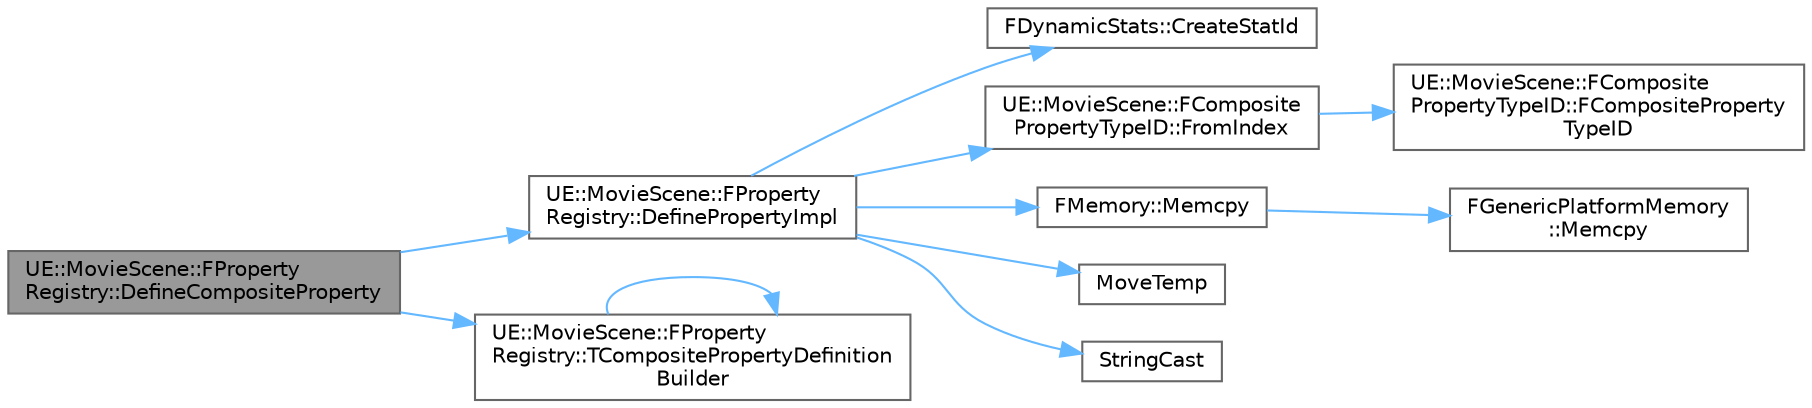 digraph "UE::MovieScene::FPropertyRegistry::DefineCompositeProperty"
{
 // INTERACTIVE_SVG=YES
 // LATEX_PDF_SIZE
  bgcolor="transparent";
  edge [fontname=Helvetica,fontsize=10,labelfontname=Helvetica,labelfontsize=10];
  node [fontname=Helvetica,fontsize=10,shape=box,height=0.2,width=0.4];
  rankdir="LR";
  Node1 [id="Node000001",label="UE::MovieScene::FProperty\lRegistry::DefineCompositeProperty",height=0.2,width=0.4,color="gray40", fillcolor="grey60", style="filled", fontcolor="black",tooltip="Define a new animatable composite property type from its components."];
  Node1 -> Node2 [id="edge1_Node000001_Node000002",color="steelblue1",style="solid",tooltip=" "];
  Node2 [id="Node000002",label="UE::MovieScene::FProperty\lRegistry::DefinePropertyImpl",height=0.2,width=0.4,color="grey40", fillcolor="white", style="filled",URL="$d4/df4/classUE_1_1MovieScene_1_1FPropertyRegistry.html#a273a85b4856776ee520a0b54c2677a4e",tooltip="Define a new animatable property type from its components."];
  Node2 -> Node3 [id="edge2_Node000002_Node000003",color="steelblue1",style="solid",tooltip=" "];
  Node3 [id="Node000003",label="FDynamicStats::CreateStatId",height=0.2,width=0.4,color="grey40", fillcolor="white", style="filled",URL="$d5/ded/structFDynamicStats.html#a38ce0121c1c0e3548fa5fd79fa882aa0",tooltip="Create a new stat id and registers it with the stats system."];
  Node2 -> Node4 [id="edge3_Node000002_Node000004",color="steelblue1",style="solid",tooltip=" "];
  Node4 [id="Node000004",label="UE::MovieScene::FComposite\lPropertyTypeID::FromIndex",height=0.2,width=0.4,color="grey40", fillcolor="white", style="filled",URL="$d6/d23/structUE_1_1MovieScene_1_1FCompositePropertyTypeID.html#aecde1fda38d2b345aa08d81e99aefee5",tooltip=" "];
  Node4 -> Node5 [id="edge4_Node000004_Node000005",color="steelblue1",style="solid",tooltip=" "];
  Node5 [id="Node000005",label="UE::MovieScene::FComposite\lPropertyTypeID::FCompositeProperty\lTypeID",height=0.2,width=0.4,color="grey40", fillcolor="white", style="filled",URL="$d6/d23/structUE_1_1MovieScene_1_1FCompositePropertyTypeID.html#aa95d6ce1f7788e096be9b5dd9b0e7834",tooltip=" "];
  Node2 -> Node6 [id="edge5_Node000002_Node000006",color="steelblue1",style="solid",tooltip=" "];
  Node6 [id="Node000006",label="FMemory::Memcpy",height=0.2,width=0.4,color="grey40", fillcolor="white", style="filled",URL="$de/d4a/structFMemory.html#af5c0a2f1987809876d6d72269851e89c",tooltip=" "];
  Node6 -> Node7 [id="edge6_Node000006_Node000007",color="steelblue1",style="solid",tooltip=" "];
  Node7 [id="Node000007",label="FGenericPlatformMemory\l::Memcpy",height=0.2,width=0.4,color="grey40", fillcolor="white", style="filled",URL="$d3/dfd/structFGenericPlatformMemory.html#a13ca9511967a7af8d1c2c3beab1208e2",tooltip=" "];
  Node2 -> Node8 [id="edge7_Node000002_Node000008",color="steelblue1",style="solid",tooltip=" "];
  Node8 [id="Node000008",label="MoveTemp",height=0.2,width=0.4,color="grey40", fillcolor="white", style="filled",URL="$d4/d24/UnrealTemplate_8h.html#ad5e6c049aeb9c9115fec514ba581dbb6",tooltip="MoveTemp will cast a reference to an rvalue reference."];
  Node2 -> Node9 [id="edge8_Node000002_Node000009",color="steelblue1",style="solid",tooltip=" "];
  Node9 [id="Node000009",label="StringCast",height=0.2,width=0.4,color="grey40", fillcolor="white", style="filled",URL="$d3/ddf/StringConv_8h.html#abd427673c153d995de7f1ecb050bd49b",tooltip="StringCast example usage:"];
  Node1 -> Node10 [id="edge9_Node000001_Node000010",color="steelblue1",style="solid",tooltip=" "];
  Node10 [id="Node000010",label="UE::MovieScene::FProperty\lRegistry::TCompositePropertyDefinition\lBuilder",height=0.2,width=0.4,color="grey40", fillcolor="white", style="filled",URL="$d4/df4/classUE_1_1MovieScene_1_1FPropertyRegistry.html#a2430367c8ed6e2abd83958c8497ef558",tooltip=" "];
  Node10 -> Node10 [id="edge10_Node000010_Node000010",color="steelblue1",style="solid",tooltip=" "];
}
